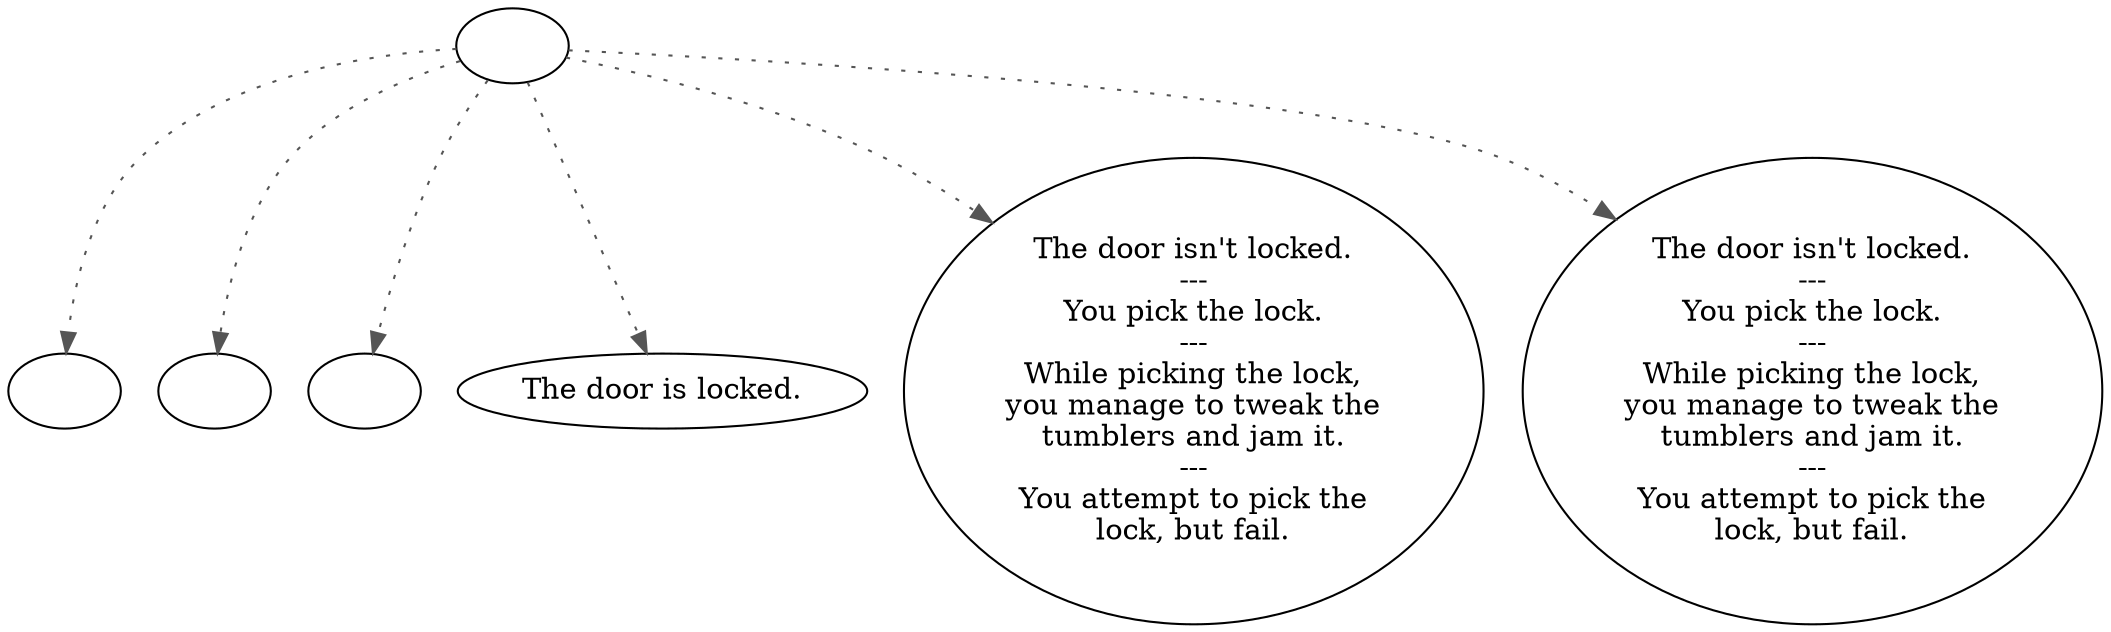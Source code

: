 digraph KILDOOR1 {
  "start" [style=filled       fillcolor="#FFFFFF"       color="#000000"]
  "start" -> "damage_p_proc" [style=dotted color="#555555"]
  "start" -> "map_enter_p_proc" [style=dotted color="#555555"]
  "start" -> "map_update_p_proc" [style=dotted color="#555555"]
  "start" -> "use_p_proc" [style=dotted color="#555555"]
  "start" -> "use_obj_on_p_proc" [style=dotted color="#555555"]
  "start" -> "use_skill_on_p_proc" [style=dotted color="#555555"]
  "start" [label=""]
  "damage_p_proc" [style=filled       fillcolor="#FFFFFF"       color="#000000"]
  "damage_p_proc" [label=""]
  "map_enter_p_proc" [style=filled       fillcolor="#FFFFFF"       color="#000000"]
  "map_enter_p_proc" [label=""]
  "map_update_p_proc" [style=filled       fillcolor="#FFFFFF"       color="#000000"]
  "map_update_p_proc" [label=""]
  "use_p_proc" [style=filled       fillcolor="#FFFFFF"       color="#000000"]
  "use_p_proc" [label="The door is locked."]
  "use_obj_on_p_proc" [style=filled       fillcolor="#FFFFFF"       color="#000000"]
  "use_obj_on_p_proc" [label="The door isn't locked.\n---\nYou pick the lock.\n---\nWhile picking the lock,\nyou manage to tweak the\ntumblers and jam it.\n---\nYou attempt to pick the\nlock, but fail."]
  "use_skill_on_p_proc" [style=filled       fillcolor="#FFFFFF"       color="#000000"]
  "use_skill_on_p_proc" [label="The door isn't locked.\n---\nYou pick the lock.\n---\nWhile picking the lock,\nyou manage to tweak the\ntumblers and jam it.\n---\nYou attempt to pick the\nlock, but fail."]
}